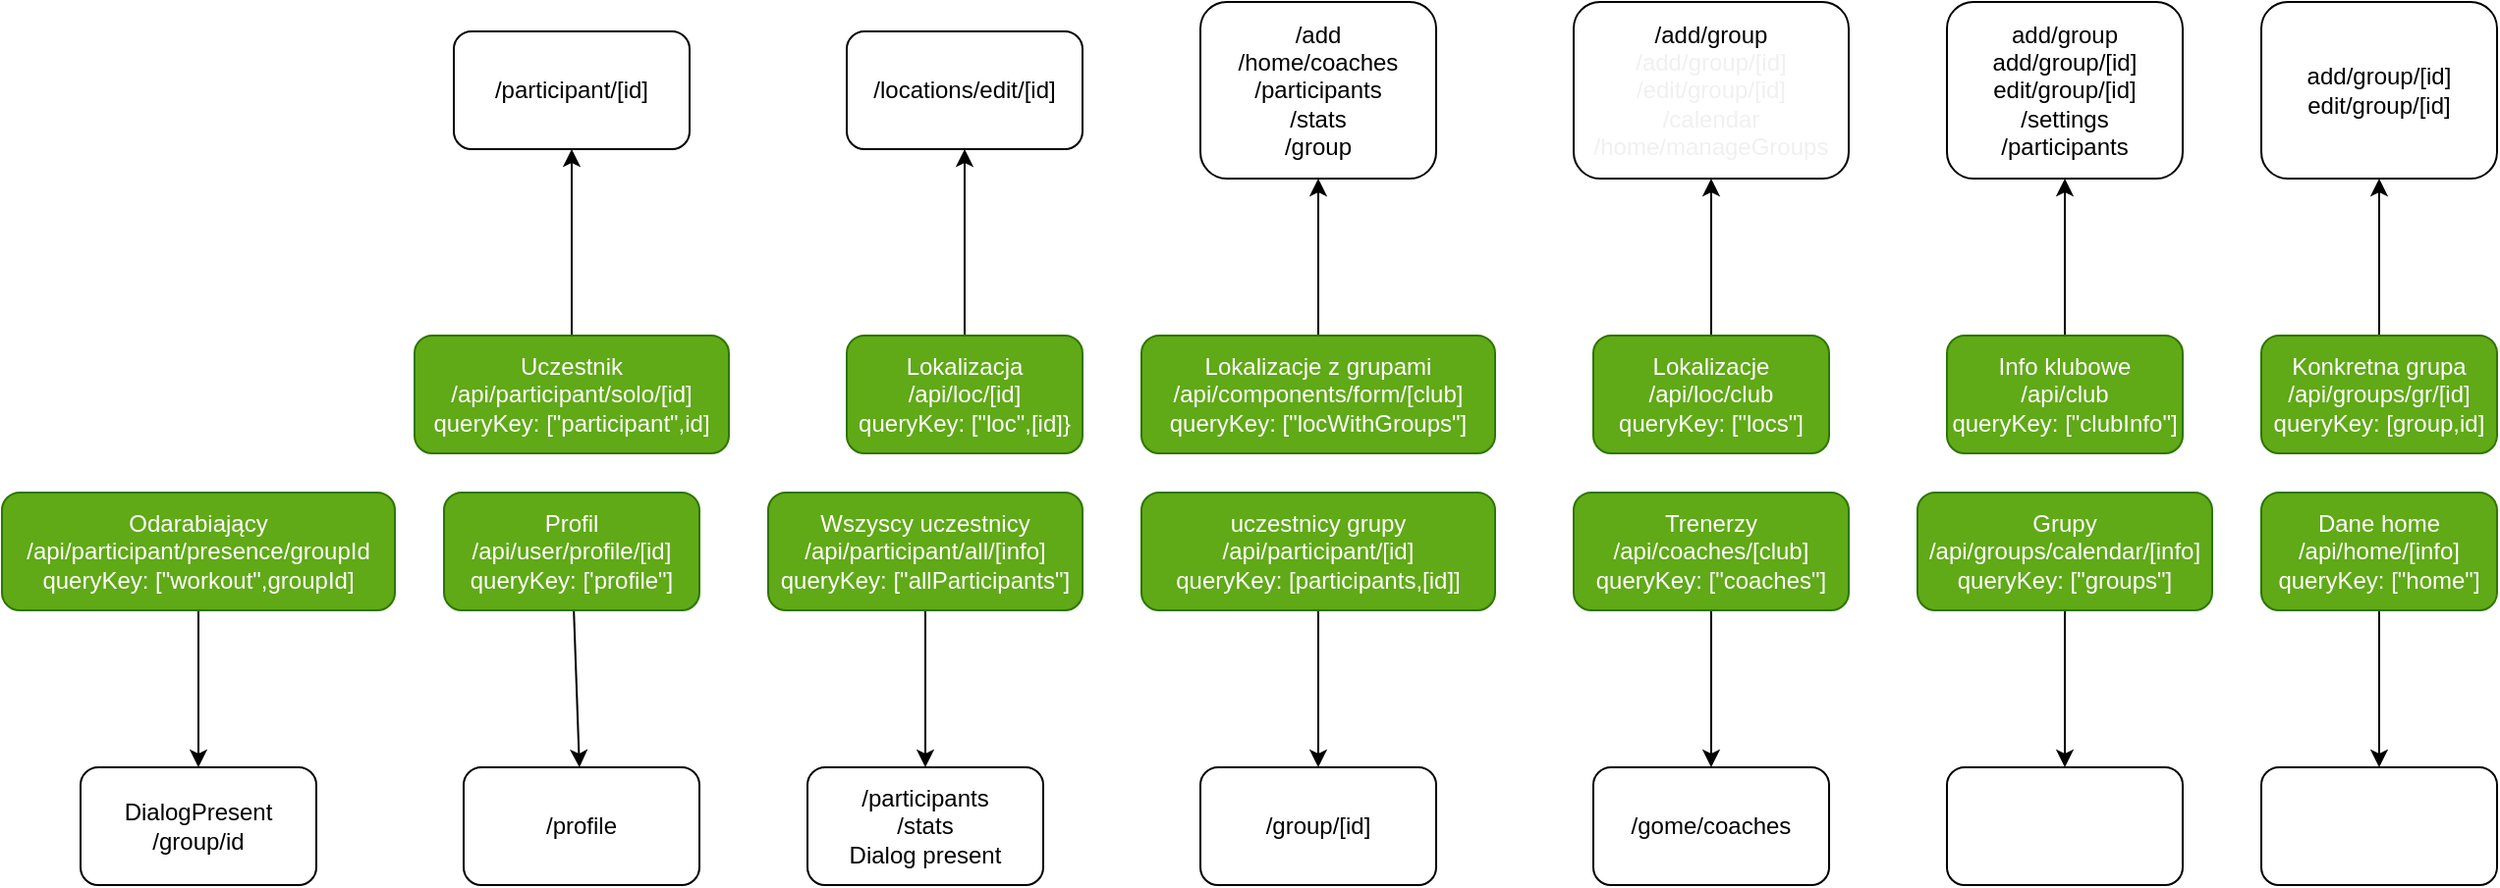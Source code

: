 <mxfile>
    <diagram id="Lj2lymCUz71HBlOgkDSw" name="Page-1">
        <mxGraphModel dx="2013" dy="1514" grid="1" gridSize="10" guides="1" tooltips="1" connect="1" arrows="1" fold="1" page="1" pageScale="1" pageWidth="850" pageHeight="1100" math="0" shadow="0">
            <root>
                <mxCell id="0"/>
                <mxCell id="1" parent="0"/>
                <mxCell id="15" value="" style="edgeStyle=none;html=1;" parent="1" source="2" target="14" edge="1">
                    <mxGeometry relative="1" as="geometry"/>
                </mxCell>
                <mxCell id="2" value="Lokalizacje&lt;br&gt;/api/loc/club&lt;br&gt;queryKey: [&quot;locs&quot;]" style="rounded=1;whiteSpace=wrap;html=1;fillColor=#60a917;fontColor=#ffffff;strokeColor=#2D7600;" parent="1" vertex="1">
                    <mxGeometry x="320" y="120" width="120" height="60" as="geometry"/>
                </mxCell>
                <mxCell id="11" value="" style="edgeStyle=none;html=1;" parent="1" source="5" target="10" edge="1">
                    <mxGeometry relative="1" as="geometry"/>
                </mxCell>
                <mxCell id="5" value="Lokalizacje z grupami&lt;br&gt;/api/components/form/[club]&lt;br&gt;queryKey: [&quot;locWithGroups&quot;]" style="rounded=1;whiteSpace=wrap;html=1;fillColor=#60a917;fontColor=#ffffff;strokeColor=#2D7600;" parent="1" vertex="1">
                    <mxGeometry x="90" y="120" width="180" height="60" as="geometry"/>
                </mxCell>
                <mxCell id="10" value="/add&lt;br&gt;/home/coaches&lt;br&gt;/participants&lt;br&gt;/stats&lt;br&gt;/group" style="rounded=1;whiteSpace=wrap;html=1;" parent="1" vertex="1">
                    <mxGeometry x="120" y="-50" width="120" height="90" as="geometry"/>
                </mxCell>
                <mxCell id="14" value="/add/group&lt;br style=&quot;color: rgb(240, 240, 240);&quot;&gt;&lt;span style=&quot;color: rgb(240, 240, 240);&quot;&gt;/add/group/[id]&lt;br&gt;/edit/group/[id]&lt;br&gt;/calendar&lt;br&gt;/home/manageGroups&lt;br&gt;&lt;/span&gt;" style="whiteSpace=wrap;html=1;rounded=1;" parent="1" vertex="1">
                    <mxGeometry x="310" y="-50" width="140" height="90" as="geometry"/>
                </mxCell>
                <mxCell id="19" value="" style="edgeStyle=none;html=1;" parent="1" source="17" target="18" edge="1">
                    <mxGeometry relative="1" as="geometry"/>
                </mxCell>
                <mxCell id="17" value="Info klubowe&lt;br&gt;/api/club&lt;br&gt;queryKey: [&quot;clubInfo&quot;]" style="rounded=1;whiteSpace=wrap;html=1;fillColor=#60a917;fontColor=#ffffff;strokeColor=#2D7600;" parent="1" vertex="1">
                    <mxGeometry x="500" y="120" width="120" height="60" as="geometry"/>
                </mxCell>
                <mxCell id="18" value="add/group&lt;br&gt;add/group/[id]&lt;br&gt;edit/group/[id]&lt;br&gt;/settings&lt;br&gt;/participants" style="whiteSpace=wrap;html=1;rounded=1;" parent="1" vertex="1">
                    <mxGeometry x="500" y="-50" width="120" height="90" as="geometry"/>
                </mxCell>
                <mxCell id="22" value="" style="edgeStyle=none;html=1;" parent="1" source="20" target="21" edge="1">
                    <mxGeometry relative="1" as="geometry"/>
                </mxCell>
                <mxCell id="20" value="Konkretna grupa&lt;br&gt;/api/groups/gr/[id]&lt;br&gt;queryKey: [group,id]" style="rounded=1;whiteSpace=wrap;html=1;fillColor=#60a917;fontColor=#ffffff;strokeColor=#2D7600;" parent="1" vertex="1">
                    <mxGeometry x="660" y="120" width="120" height="60" as="geometry"/>
                </mxCell>
                <mxCell id="21" value="add/group/[id]&lt;br&gt;edit/group/[id]" style="whiteSpace=wrap;html=1;rounded=1;" parent="1" vertex="1">
                    <mxGeometry x="660" y="-50" width="120" height="90" as="geometry"/>
                </mxCell>
                <mxCell id="25" value="" style="edgeStyle=none;html=1;" parent="1" source="23" target="24" edge="1">
                    <mxGeometry relative="1" as="geometry"/>
                </mxCell>
                <mxCell id="23" value="uczestnicy grupy&lt;br&gt;/api/participant/[id]&lt;br&gt;queryKey: [participants,[id]]" style="rounded=1;whiteSpace=wrap;html=1;fillColor=#60a917;fontColor=#ffffff;strokeColor=#2D7600;" parent="1" vertex="1">
                    <mxGeometry x="90" y="200" width="180" height="60" as="geometry"/>
                </mxCell>
                <mxCell id="24" value="/group/[id]" style="whiteSpace=wrap;html=1;rounded=1;" parent="1" vertex="1">
                    <mxGeometry x="120" y="340" width="120" height="60" as="geometry"/>
                </mxCell>
                <mxCell id="30" value="" style="edgeStyle=none;html=1;" parent="1" source="26" target="29" edge="1">
                    <mxGeometry relative="1" as="geometry"/>
                </mxCell>
                <mxCell id="26" value="Trenerzy&lt;br&gt;/api/coaches/[club]&lt;br&gt;queryKey: [&quot;coaches&quot;]" style="rounded=1;whiteSpace=wrap;html=1;fillColor=#60a917;fontColor=#ffffff;strokeColor=#2D7600;" parent="1" vertex="1">
                    <mxGeometry x="310" y="200" width="140" height="60" as="geometry"/>
                </mxCell>
                <mxCell id="29" value="/gome/coaches" style="whiteSpace=wrap;html=1;rounded=1;" parent="1" vertex="1">
                    <mxGeometry x="320" y="340" width="120" height="60" as="geometry"/>
                </mxCell>
                <mxCell id="34" value="" style="edgeStyle=none;html=1;" parent="1" source="31" target="33" edge="1">
                    <mxGeometry relative="1" as="geometry"/>
                </mxCell>
                <mxCell id="31" value="Grupy&lt;br&gt;/api/groups/calendar/[info]&lt;br&gt;queryKey: [&quot;groups&quot;]" style="rounded=1;whiteSpace=wrap;html=1;fillColor=#60a917;fontColor=#ffffff;strokeColor=#2D7600;" parent="1" vertex="1">
                    <mxGeometry x="485" y="200" width="150" height="60" as="geometry"/>
                </mxCell>
                <mxCell id="33" value="" style="whiteSpace=wrap;html=1;rounded=1;" parent="1" vertex="1">
                    <mxGeometry x="500" y="340" width="120" height="60" as="geometry"/>
                </mxCell>
                <mxCell id="37" value="" style="edgeStyle=none;html=1;" parent="1" source="35" target="36" edge="1">
                    <mxGeometry relative="1" as="geometry"/>
                </mxCell>
                <mxCell id="35" value="Dane home&lt;br&gt;/api/home/[info]&lt;br&gt;queryKey: [&quot;home&quot;]" style="rounded=1;whiteSpace=wrap;html=1;fillColor=#60a917;fontColor=#ffffff;strokeColor=#2D7600;" parent="1" vertex="1">
                    <mxGeometry x="660" y="200" width="120" height="60" as="geometry"/>
                </mxCell>
                <mxCell id="36" value="" style="whiteSpace=wrap;html=1;rounded=1;" parent="1" vertex="1">
                    <mxGeometry x="660" y="340" width="120" height="60" as="geometry"/>
                </mxCell>
                <mxCell id="41" value="" style="edgeStyle=none;html=1;" parent="1" source="39" target="40" edge="1">
                    <mxGeometry relative="1" as="geometry"/>
                </mxCell>
                <mxCell id="39" value="Lokalizacja&lt;br&gt;/api/loc/[id]&lt;br&gt;queryKey: [&quot;loc&quot;,[id]}" style="rounded=1;whiteSpace=wrap;html=1;fillColor=#60a917;fontColor=#ffffff;strokeColor=#2D7600;" parent="1" vertex="1">
                    <mxGeometry x="-60" y="120" width="120" height="60" as="geometry"/>
                </mxCell>
                <mxCell id="40" value="/locations/edit/[id]" style="whiteSpace=wrap;html=1;rounded=1;" parent="1" vertex="1">
                    <mxGeometry x="-60" y="-35" width="120" height="60" as="geometry"/>
                </mxCell>
                <mxCell id="45" value="" style="edgeStyle=none;html=1;" parent="1" source="42" target="44" edge="1">
                    <mxGeometry relative="1" as="geometry"/>
                </mxCell>
                <mxCell id="42" value="Uczestnik&lt;br&gt;/api/participant/solo/[id]&lt;br&gt;queryKey: [&quot;participant&quot;,id]" style="rounded=1;whiteSpace=wrap;html=1;fillColor=#60a917;fontColor=#ffffff;strokeColor=#2D7600;" parent="1" vertex="1">
                    <mxGeometry x="-280" y="120" width="160" height="60" as="geometry"/>
                </mxCell>
                <mxCell id="44" value="/participant/[id]" style="whiteSpace=wrap;html=1;rounded=1;" parent="1" vertex="1">
                    <mxGeometry x="-260" y="-35" width="120" height="60" as="geometry"/>
                </mxCell>
                <mxCell id="50" value="" style="edgeStyle=none;html=1;" parent="1" source="46" target="49" edge="1">
                    <mxGeometry relative="1" as="geometry"/>
                </mxCell>
                <mxCell id="46" value="Wszyscy uczestnicy&lt;br&gt;/api/participant/all/[info]&lt;br&gt;queryKey: [&quot;allParticipants&quot;]" style="rounded=1;whiteSpace=wrap;html=1;fillColor=#60a917;fontColor=#ffffff;strokeColor=#2D7600;" parent="1" vertex="1">
                    <mxGeometry x="-100" y="200" width="160" height="60" as="geometry"/>
                </mxCell>
                <mxCell id="49" value="/participants&lt;br&gt;/stats&lt;br&gt;Dialog present" style="whiteSpace=wrap;html=1;rounded=1;" parent="1" vertex="1">
                    <mxGeometry x="-80" y="340" width="120" height="60" as="geometry"/>
                </mxCell>
                <mxCell id="54" value="" style="edgeStyle=none;html=1;" parent="1" source="51" target="53" edge="1">
                    <mxGeometry relative="1" as="geometry"/>
                </mxCell>
                <mxCell id="51" value="Profil&lt;br&gt;/api/user/profile/[id]&lt;br&gt;queryKey: ['profile&quot;]" style="rounded=1;whiteSpace=wrap;html=1;fillColor=#60a917;fontColor=#ffffff;strokeColor=#2D7600;" parent="1" vertex="1">
                    <mxGeometry x="-265" y="200" width="130" height="60" as="geometry"/>
                </mxCell>
                <mxCell id="53" value="/profile" style="whiteSpace=wrap;html=1;rounded=1;" parent="1" vertex="1">
                    <mxGeometry x="-255" y="340" width="120" height="60" as="geometry"/>
                </mxCell>
                <mxCell id="57" value="" style="edgeStyle=none;html=1;" parent="1" source="55" target="56" edge="1">
                    <mxGeometry relative="1" as="geometry"/>
                </mxCell>
                <mxCell id="55" value="Odarabiający&lt;br&gt;/api/participant/presence/groupId&lt;br&gt;queryKey: [&quot;workout&quot;,groupId]" style="rounded=1;whiteSpace=wrap;html=1;fillColor=#60a917;fontColor=#ffffff;strokeColor=#2D7600;" parent="1" vertex="1">
                    <mxGeometry x="-490" y="200" width="200" height="60" as="geometry"/>
                </mxCell>
                <mxCell id="56" value="DialogPresent&lt;br&gt;/group/id" style="whiteSpace=wrap;html=1;rounded=1;" parent="1" vertex="1">
                    <mxGeometry x="-450" y="340" width="120" height="60" as="geometry"/>
                </mxCell>
            </root>
        </mxGraphModel>
    </diagram>
</mxfile>